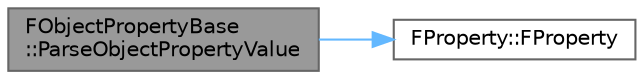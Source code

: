 digraph "FObjectPropertyBase::ParseObjectPropertyValue"
{
 // INTERACTIVE_SVG=YES
 // LATEX_PDF_SIZE
  bgcolor="transparent";
  edge [fontname=Helvetica,fontsize=10,labelfontname=Helvetica,labelfontsize=10];
  node [fontname=Helvetica,fontsize=10,shape=box,height=0.2,width=0.4];
  rankdir="LR";
  Node1 [id="Node000001",label="FObjectPropertyBase\l::ParseObjectPropertyValue",height=0.2,width=0.4,color="gray40", fillcolor="grey60", style="filled", fontcolor="black",tooltip="Parses a text buffer into an object reference."];
  Node1 -> Node2 [id="edge1_Node000001_Node000002",color="steelblue1",style="solid",tooltip=" "];
  Node2 [id="Node000002",label="FProperty::FProperty",height=0.2,width=0.4,color="grey40", fillcolor="white", style="filled",URL="$d9/dbc/classFProperty.html#a335c683317da19a6ebf08489829dbc9c",tooltip=" "];
}
